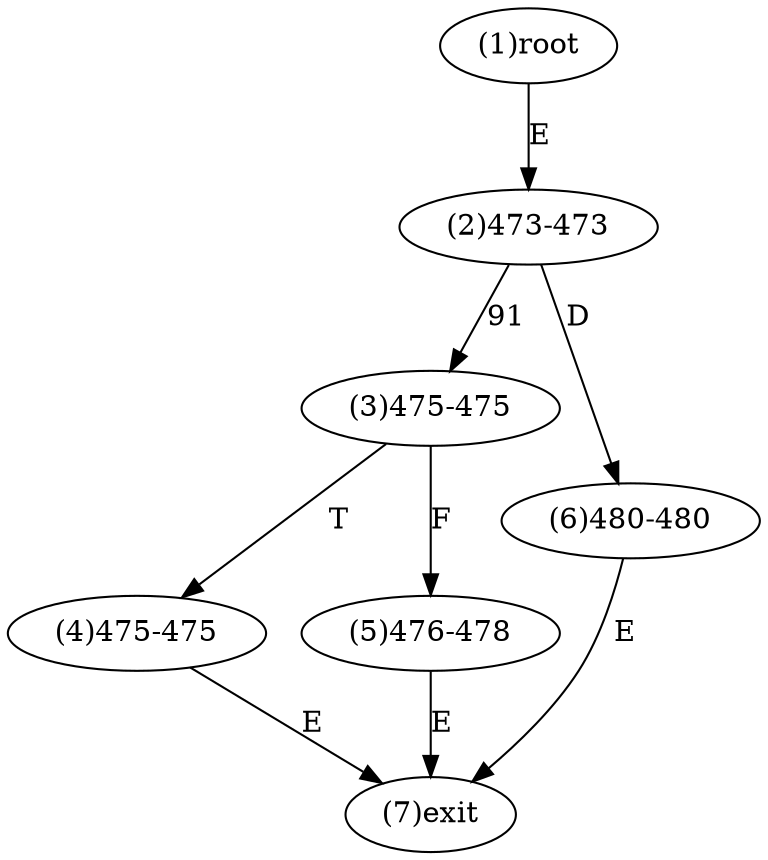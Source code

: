 digraph "" { 
1[ label="(1)root"];
2[ label="(2)473-473"];
3[ label="(3)475-475"];
4[ label="(4)475-475"];
5[ label="(5)476-478"];
6[ label="(6)480-480"];
7[ label="(7)exit"];
1->2[ label="E"];
2->3[ label="91"];
2->6[ label="D"];
3->5[ label="F"];
3->4[ label="T"];
4->7[ label="E"];
5->7[ label="E"];
6->7[ label="E"];
}